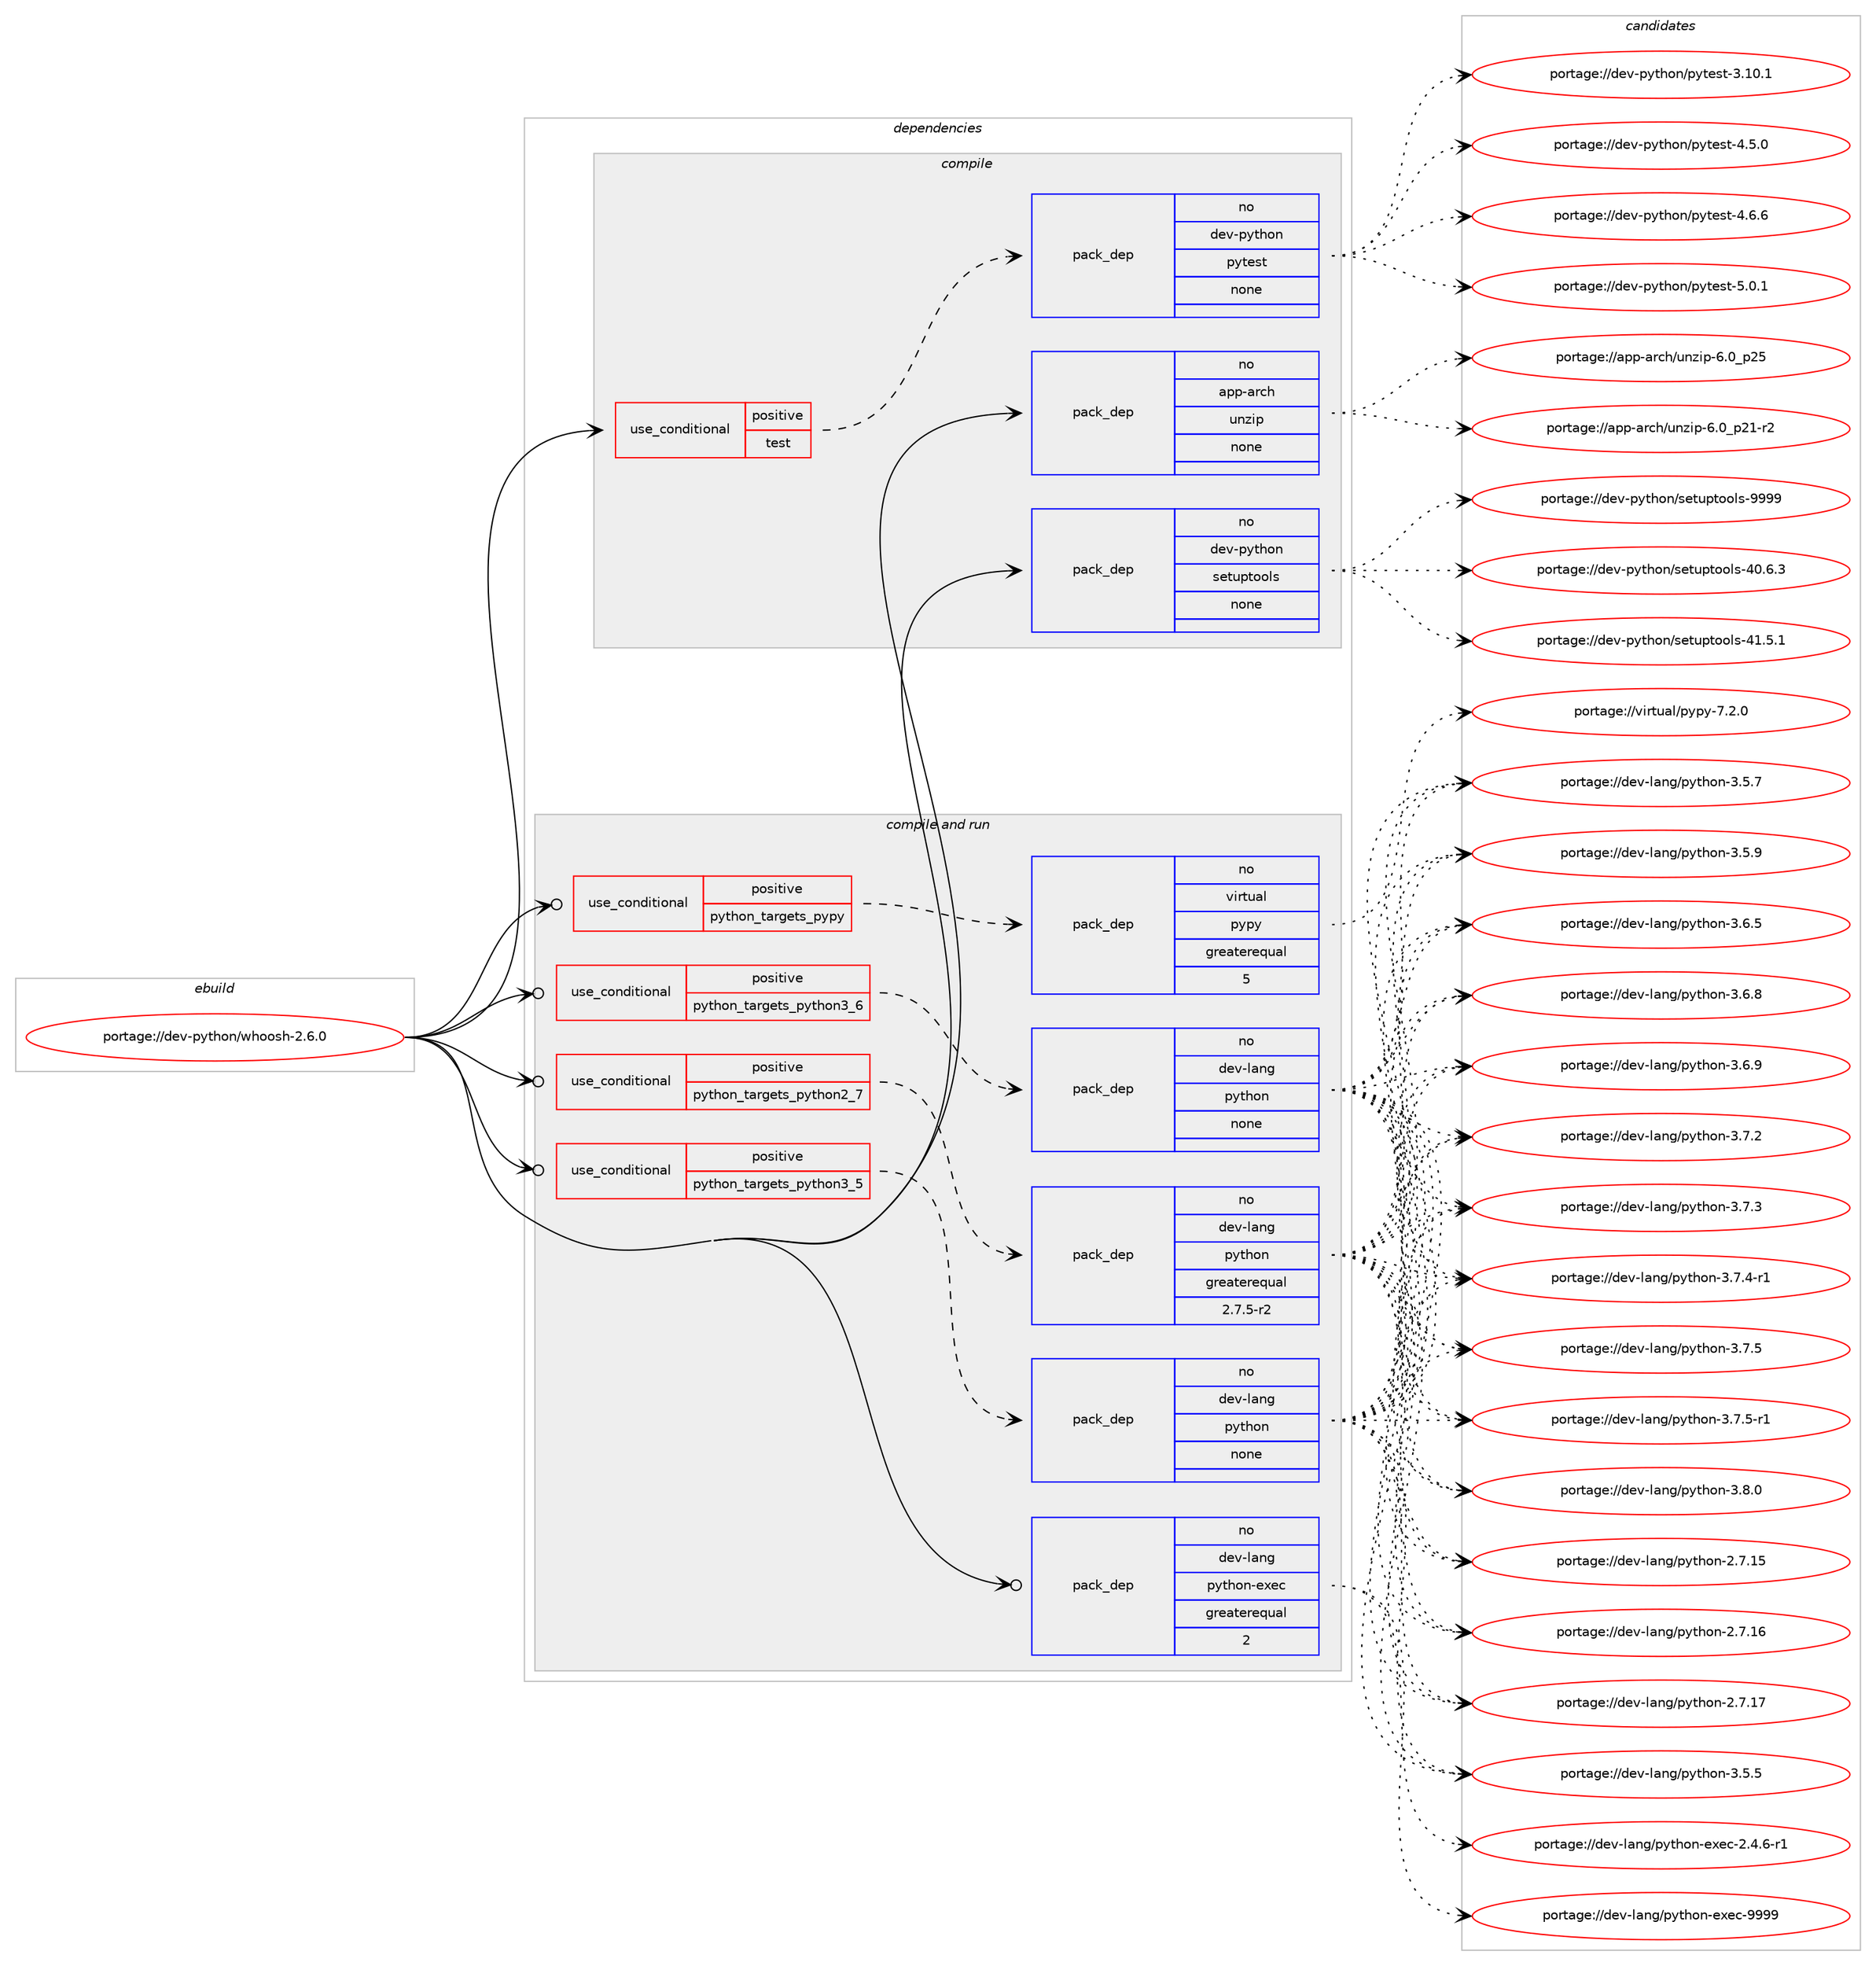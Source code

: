 digraph prolog {

# *************
# Graph options
# *************

newrank=true;
concentrate=true;
compound=true;
graph [rankdir=LR,fontname=Helvetica,fontsize=10,ranksep=1.5];#, ranksep=2.5, nodesep=0.2];
edge  [arrowhead=vee];
node  [fontname=Helvetica,fontsize=10];

# **********
# The ebuild
# **********

subgraph cluster_leftcol {
color=gray;
rank=same;
label=<<i>ebuild</i>>;
id [label="portage://dev-python/whoosh-2.6.0", color=red, width=4, href="../dev-python/whoosh-2.6.0.svg"];
}

# ****************
# The dependencies
# ****************

subgraph cluster_midcol {
color=gray;
label=<<i>dependencies</i>>;
subgraph cluster_compile {
fillcolor="#eeeeee";
style=filled;
label=<<i>compile</i>>;
subgraph cond40794 {
dependency179050 [label=<<TABLE BORDER="0" CELLBORDER="1" CELLSPACING="0" CELLPADDING="4"><TR><TD ROWSPAN="3" CELLPADDING="10">use_conditional</TD></TR><TR><TD>positive</TD></TR><TR><TD>test</TD></TR></TABLE>>, shape=none, color=red];
subgraph pack134845 {
dependency179051 [label=<<TABLE BORDER="0" CELLBORDER="1" CELLSPACING="0" CELLPADDING="4" WIDTH="220"><TR><TD ROWSPAN="6" CELLPADDING="30">pack_dep</TD></TR><TR><TD WIDTH="110">no</TD></TR><TR><TD>dev-python</TD></TR><TR><TD>pytest</TD></TR><TR><TD>none</TD></TR><TR><TD></TD></TR></TABLE>>, shape=none, color=blue];
}
dependency179050:e -> dependency179051:w [weight=20,style="dashed",arrowhead="vee"];
}
id:e -> dependency179050:w [weight=20,style="solid",arrowhead="vee"];
subgraph pack134846 {
dependency179052 [label=<<TABLE BORDER="0" CELLBORDER="1" CELLSPACING="0" CELLPADDING="4" WIDTH="220"><TR><TD ROWSPAN="6" CELLPADDING="30">pack_dep</TD></TR><TR><TD WIDTH="110">no</TD></TR><TR><TD>app-arch</TD></TR><TR><TD>unzip</TD></TR><TR><TD>none</TD></TR><TR><TD></TD></TR></TABLE>>, shape=none, color=blue];
}
id:e -> dependency179052:w [weight=20,style="solid",arrowhead="vee"];
subgraph pack134847 {
dependency179053 [label=<<TABLE BORDER="0" CELLBORDER="1" CELLSPACING="0" CELLPADDING="4" WIDTH="220"><TR><TD ROWSPAN="6" CELLPADDING="30">pack_dep</TD></TR><TR><TD WIDTH="110">no</TD></TR><TR><TD>dev-python</TD></TR><TR><TD>setuptools</TD></TR><TR><TD>none</TD></TR><TR><TD></TD></TR></TABLE>>, shape=none, color=blue];
}
id:e -> dependency179053:w [weight=20,style="solid",arrowhead="vee"];
}
subgraph cluster_compileandrun {
fillcolor="#eeeeee";
style=filled;
label=<<i>compile and run</i>>;
subgraph cond40795 {
dependency179054 [label=<<TABLE BORDER="0" CELLBORDER="1" CELLSPACING="0" CELLPADDING="4"><TR><TD ROWSPAN="3" CELLPADDING="10">use_conditional</TD></TR><TR><TD>positive</TD></TR><TR><TD>python_targets_pypy</TD></TR></TABLE>>, shape=none, color=red];
subgraph pack134848 {
dependency179055 [label=<<TABLE BORDER="0" CELLBORDER="1" CELLSPACING="0" CELLPADDING="4" WIDTH="220"><TR><TD ROWSPAN="6" CELLPADDING="30">pack_dep</TD></TR><TR><TD WIDTH="110">no</TD></TR><TR><TD>virtual</TD></TR><TR><TD>pypy</TD></TR><TR><TD>greaterequal</TD></TR><TR><TD>5</TD></TR></TABLE>>, shape=none, color=blue];
}
dependency179054:e -> dependency179055:w [weight=20,style="dashed",arrowhead="vee"];
}
id:e -> dependency179054:w [weight=20,style="solid",arrowhead="odotvee"];
subgraph cond40796 {
dependency179056 [label=<<TABLE BORDER="0" CELLBORDER="1" CELLSPACING="0" CELLPADDING="4"><TR><TD ROWSPAN="3" CELLPADDING="10">use_conditional</TD></TR><TR><TD>positive</TD></TR><TR><TD>python_targets_python2_7</TD></TR></TABLE>>, shape=none, color=red];
subgraph pack134849 {
dependency179057 [label=<<TABLE BORDER="0" CELLBORDER="1" CELLSPACING="0" CELLPADDING="4" WIDTH="220"><TR><TD ROWSPAN="6" CELLPADDING="30">pack_dep</TD></TR><TR><TD WIDTH="110">no</TD></TR><TR><TD>dev-lang</TD></TR><TR><TD>python</TD></TR><TR><TD>greaterequal</TD></TR><TR><TD>2.7.5-r2</TD></TR></TABLE>>, shape=none, color=blue];
}
dependency179056:e -> dependency179057:w [weight=20,style="dashed",arrowhead="vee"];
}
id:e -> dependency179056:w [weight=20,style="solid",arrowhead="odotvee"];
subgraph cond40797 {
dependency179058 [label=<<TABLE BORDER="0" CELLBORDER="1" CELLSPACING="0" CELLPADDING="4"><TR><TD ROWSPAN="3" CELLPADDING="10">use_conditional</TD></TR><TR><TD>positive</TD></TR><TR><TD>python_targets_python3_5</TD></TR></TABLE>>, shape=none, color=red];
subgraph pack134850 {
dependency179059 [label=<<TABLE BORDER="0" CELLBORDER="1" CELLSPACING="0" CELLPADDING="4" WIDTH="220"><TR><TD ROWSPAN="6" CELLPADDING="30">pack_dep</TD></TR><TR><TD WIDTH="110">no</TD></TR><TR><TD>dev-lang</TD></TR><TR><TD>python</TD></TR><TR><TD>none</TD></TR><TR><TD></TD></TR></TABLE>>, shape=none, color=blue];
}
dependency179058:e -> dependency179059:w [weight=20,style="dashed",arrowhead="vee"];
}
id:e -> dependency179058:w [weight=20,style="solid",arrowhead="odotvee"];
subgraph cond40798 {
dependency179060 [label=<<TABLE BORDER="0" CELLBORDER="1" CELLSPACING="0" CELLPADDING="4"><TR><TD ROWSPAN="3" CELLPADDING="10">use_conditional</TD></TR><TR><TD>positive</TD></TR><TR><TD>python_targets_python3_6</TD></TR></TABLE>>, shape=none, color=red];
subgraph pack134851 {
dependency179061 [label=<<TABLE BORDER="0" CELLBORDER="1" CELLSPACING="0" CELLPADDING="4" WIDTH="220"><TR><TD ROWSPAN="6" CELLPADDING="30">pack_dep</TD></TR><TR><TD WIDTH="110">no</TD></TR><TR><TD>dev-lang</TD></TR><TR><TD>python</TD></TR><TR><TD>none</TD></TR><TR><TD></TD></TR></TABLE>>, shape=none, color=blue];
}
dependency179060:e -> dependency179061:w [weight=20,style="dashed",arrowhead="vee"];
}
id:e -> dependency179060:w [weight=20,style="solid",arrowhead="odotvee"];
subgraph pack134852 {
dependency179062 [label=<<TABLE BORDER="0" CELLBORDER="1" CELLSPACING="0" CELLPADDING="4" WIDTH="220"><TR><TD ROWSPAN="6" CELLPADDING="30">pack_dep</TD></TR><TR><TD WIDTH="110">no</TD></TR><TR><TD>dev-lang</TD></TR><TR><TD>python-exec</TD></TR><TR><TD>greaterequal</TD></TR><TR><TD>2</TD></TR></TABLE>>, shape=none, color=blue];
}
id:e -> dependency179062:w [weight=20,style="solid",arrowhead="odotvee"];
}
subgraph cluster_run {
fillcolor="#eeeeee";
style=filled;
label=<<i>run</i>>;
}
}

# **************
# The candidates
# **************

subgraph cluster_choices {
rank=same;
color=gray;
label=<<i>candidates</i>>;

subgraph choice134845 {
color=black;
nodesep=1;
choiceportage100101118451121211161041111104711212111610111511645514649484649 [label="portage://dev-python/pytest-3.10.1", color=red, width=4,href="../dev-python/pytest-3.10.1.svg"];
choiceportage1001011184511212111610411111047112121116101115116455246534648 [label="portage://dev-python/pytest-4.5.0", color=red, width=4,href="../dev-python/pytest-4.5.0.svg"];
choiceportage1001011184511212111610411111047112121116101115116455246544654 [label="portage://dev-python/pytest-4.6.6", color=red, width=4,href="../dev-python/pytest-4.6.6.svg"];
choiceportage1001011184511212111610411111047112121116101115116455346484649 [label="portage://dev-python/pytest-5.0.1", color=red, width=4,href="../dev-python/pytest-5.0.1.svg"];
dependency179051:e -> choiceportage100101118451121211161041111104711212111610111511645514649484649:w [style=dotted,weight="100"];
dependency179051:e -> choiceportage1001011184511212111610411111047112121116101115116455246534648:w [style=dotted,weight="100"];
dependency179051:e -> choiceportage1001011184511212111610411111047112121116101115116455246544654:w [style=dotted,weight="100"];
dependency179051:e -> choiceportage1001011184511212111610411111047112121116101115116455346484649:w [style=dotted,weight="100"];
}
subgraph choice134846 {
color=black;
nodesep=1;
choiceportage9711211245971149910447117110122105112455446489511250494511450 [label="portage://app-arch/unzip-6.0_p21-r2", color=red, width=4,href="../app-arch/unzip-6.0_p21-r2.svg"];
choiceportage971121124597114991044711711012210511245544648951125053 [label="portage://app-arch/unzip-6.0_p25", color=red, width=4,href="../app-arch/unzip-6.0_p25.svg"];
dependency179052:e -> choiceportage9711211245971149910447117110122105112455446489511250494511450:w [style=dotted,weight="100"];
dependency179052:e -> choiceportage971121124597114991044711711012210511245544648951125053:w [style=dotted,weight="100"];
}
subgraph choice134847 {
color=black;
nodesep=1;
choiceportage100101118451121211161041111104711510111611711211611111110811545524846544651 [label="portage://dev-python/setuptools-40.6.3", color=red, width=4,href="../dev-python/setuptools-40.6.3.svg"];
choiceportage100101118451121211161041111104711510111611711211611111110811545524946534649 [label="portage://dev-python/setuptools-41.5.1", color=red, width=4,href="../dev-python/setuptools-41.5.1.svg"];
choiceportage10010111845112121116104111110471151011161171121161111111081154557575757 [label="portage://dev-python/setuptools-9999", color=red, width=4,href="../dev-python/setuptools-9999.svg"];
dependency179053:e -> choiceportage100101118451121211161041111104711510111611711211611111110811545524846544651:w [style=dotted,weight="100"];
dependency179053:e -> choiceportage100101118451121211161041111104711510111611711211611111110811545524946534649:w [style=dotted,weight="100"];
dependency179053:e -> choiceportage10010111845112121116104111110471151011161171121161111111081154557575757:w [style=dotted,weight="100"];
}
subgraph choice134848 {
color=black;
nodesep=1;
choiceportage1181051141161179710847112121112121455546504648 [label="portage://virtual/pypy-7.2.0", color=red, width=4,href="../virtual/pypy-7.2.0.svg"];
dependency179055:e -> choiceportage1181051141161179710847112121112121455546504648:w [style=dotted,weight="100"];
}
subgraph choice134849 {
color=black;
nodesep=1;
choiceportage10010111845108971101034711212111610411111045504655464953 [label="portage://dev-lang/python-2.7.15", color=red, width=4,href="../dev-lang/python-2.7.15.svg"];
choiceportage10010111845108971101034711212111610411111045504655464954 [label="portage://dev-lang/python-2.7.16", color=red, width=4,href="../dev-lang/python-2.7.16.svg"];
choiceportage10010111845108971101034711212111610411111045504655464955 [label="portage://dev-lang/python-2.7.17", color=red, width=4,href="../dev-lang/python-2.7.17.svg"];
choiceportage100101118451089711010347112121116104111110455146534653 [label="portage://dev-lang/python-3.5.5", color=red, width=4,href="../dev-lang/python-3.5.5.svg"];
choiceportage100101118451089711010347112121116104111110455146534655 [label="portage://dev-lang/python-3.5.7", color=red, width=4,href="../dev-lang/python-3.5.7.svg"];
choiceportage100101118451089711010347112121116104111110455146534657 [label="portage://dev-lang/python-3.5.9", color=red, width=4,href="../dev-lang/python-3.5.9.svg"];
choiceportage100101118451089711010347112121116104111110455146544653 [label="portage://dev-lang/python-3.6.5", color=red, width=4,href="../dev-lang/python-3.6.5.svg"];
choiceportage100101118451089711010347112121116104111110455146544656 [label="portage://dev-lang/python-3.6.8", color=red, width=4,href="../dev-lang/python-3.6.8.svg"];
choiceportage100101118451089711010347112121116104111110455146544657 [label="portage://dev-lang/python-3.6.9", color=red, width=4,href="../dev-lang/python-3.6.9.svg"];
choiceportage100101118451089711010347112121116104111110455146554650 [label="portage://dev-lang/python-3.7.2", color=red, width=4,href="../dev-lang/python-3.7.2.svg"];
choiceportage100101118451089711010347112121116104111110455146554651 [label="portage://dev-lang/python-3.7.3", color=red, width=4,href="../dev-lang/python-3.7.3.svg"];
choiceportage1001011184510897110103471121211161041111104551465546524511449 [label="portage://dev-lang/python-3.7.4-r1", color=red, width=4,href="../dev-lang/python-3.7.4-r1.svg"];
choiceportage100101118451089711010347112121116104111110455146554653 [label="portage://dev-lang/python-3.7.5", color=red, width=4,href="../dev-lang/python-3.7.5.svg"];
choiceportage1001011184510897110103471121211161041111104551465546534511449 [label="portage://dev-lang/python-3.7.5-r1", color=red, width=4,href="../dev-lang/python-3.7.5-r1.svg"];
choiceportage100101118451089711010347112121116104111110455146564648 [label="portage://dev-lang/python-3.8.0", color=red, width=4,href="../dev-lang/python-3.8.0.svg"];
dependency179057:e -> choiceportage10010111845108971101034711212111610411111045504655464953:w [style=dotted,weight="100"];
dependency179057:e -> choiceportage10010111845108971101034711212111610411111045504655464954:w [style=dotted,weight="100"];
dependency179057:e -> choiceportage10010111845108971101034711212111610411111045504655464955:w [style=dotted,weight="100"];
dependency179057:e -> choiceportage100101118451089711010347112121116104111110455146534653:w [style=dotted,weight="100"];
dependency179057:e -> choiceportage100101118451089711010347112121116104111110455146534655:w [style=dotted,weight="100"];
dependency179057:e -> choiceportage100101118451089711010347112121116104111110455146534657:w [style=dotted,weight="100"];
dependency179057:e -> choiceportage100101118451089711010347112121116104111110455146544653:w [style=dotted,weight="100"];
dependency179057:e -> choiceportage100101118451089711010347112121116104111110455146544656:w [style=dotted,weight="100"];
dependency179057:e -> choiceportage100101118451089711010347112121116104111110455146544657:w [style=dotted,weight="100"];
dependency179057:e -> choiceportage100101118451089711010347112121116104111110455146554650:w [style=dotted,weight="100"];
dependency179057:e -> choiceportage100101118451089711010347112121116104111110455146554651:w [style=dotted,weight="100"];
dependency179057:e -> choiceportage1001011184510897110103471121211161041111104551465546524511449:w [style=dotted,weight="100"];
dependency179057:e -> choiceportage100101118451089711010347112121116104111110455146554653:w [style=dotted,weight="100"];
dependency179057:e -> choiceportage1001011184510897110103471121211161041111104551465546534511449:w [style=dotted,weight="100"];
dependency179057:e -> choiceportage100101118451089711010347112121116104111110455146564648:w [style=dotted,weight="100"];
}
subgraph choice134850 {
color=black;
nodesep=1;
choiceportage10010111845108971101034711212111610411111045504655464953 [label="portage://dev-lang/python-2.7.15", color=red, width=4,href="../dev-lang/python-2.7.15.svg"];
choiceportage10010111845108971101034711212111610411111045504655464954 [label="portage://dev-lang/python-2.7.16", color=red, width=4,href="../dev-lang/python-2.7.16.svg"];
choiceportage10010111845108971101034711212111610411111045504655464955 [label="portage://dev-lang/python-2.7.17", color=red, width=4,href="../dev-lang/python-2.7.17.svg"];
choiceportage100101118451089711010347112121116104111110455146534653 [label="portage://dev-lang/python-3.5.5", color=red, width=4,href="../dev-lang/python-3.5.5.svg"];
choiceportage100101118451089711010347112121116104111110455146534655 [label="portage://dev-lang/python-3.5.7", color=red, width=4,href="../dev-lang/python-3.5.7.svg"];
choiceportage100101118451089711010347112121116104111110455146534657 [label="portage://dev-lang/python-3.5.9", color=red, width=4,href="../dev-lang/python-3.5.9.svg"];
choiceportage100101118451089711010347112121116104111110455146544653 [label="portage://dev-lang/python-3.6.5", color=red, width=4,href="../dev-lang/python-3.6.5.svg"];
choiceportage100101118451089711010347112121116104111110455146544656 [label="portage://dev-lang/python-3.6.8", color=red, width=4,href="../dev-lang/python-3.6.8.svg"];
choiceportage100101118451089711010347112121116104111110455146544657 [label="portage://dev-lang/python-3.6.9", color=red, width=4,href="../dev-lang/python-3.6.9.svg"];
choiceportage100101118451089711010347112121116104111110455146554650 [label="portage://dev-lang/python-3.7.2", color=red, width=4,href="../dev-lang/python-3.7.2.svg"];
choiceportage100101118451089711010347112121116104111110455146554651 [label="portage://dev-lang/python-3.7.3", color=red, width=4,href="../dev-lang/python-3.7.3.svg"];
choiceportage1001011184510897110103471121211161041111104551465546524511449 [label="portage://dev-lang/python-3.7.4-r1", color=red, width=4,href="../dev-lang/python-3.7.4-r1.svg"];
choiceportage100101118451089711010347112121116104111110455146554653 [label="portage://dev-lang/python-3.7.5", color=red, width=4,href="../dev-lang/python-3.7.5.svg"];
choiceportage1001011184510897110103471121211161041111104551465546534511449 [label="portage://dev-lang/python-3.7.5-r1", color=red, width=4,href="../dev-lang/python-3.7.5-r1.svg"];
choiceportage100101118451089711010347112121116104111110455146564648 [label="portage://dev-lang/python-3.8.0", color=red, width=4,href="../dev-lang/python-3.8.0.svg"];
dependency179059:e -> choiceportage10010111845108971101034711212111610411111045504655464953:w [style=dotted,weight="100"];
dependency179059:e -> choiceportage10010111845108971101034711212111610411111045504655464954:w [style=dotted,weight="100"];
dependency179059:e -> choiceportage10010111845108971101034711212111610411111045504655464955:w [style=dotted,weight="100"];
dependency179059:e -> choiceportage100101118451089711010347112121116104111110455146534653:w [style=dotted,weight="100"];
dependency179059:e -> choiceportage100101118451089711010347112121116104111110455146534655:w [style=dotted,weight="100"];
dependency179059:e -> choiceportage100101118451089711010347112121116104111110455146534657:w [style=dotted,weight="100"];
dependency179059:e -> choiceportage100101118451089711010347112121116104111110455146544653:w [style=dotted,weight="100"];
dependency179059:e -> choiceportage100101118451089711010347112121116104111110455146544656:w [style=dotted,weight="100"];
dependency179059:e -> choiceportage100101118451089711010347112121116104111110455146544657:w [style=dotted,weight="100"];
dependency179059:e -> choiceportage100101118451089711010347112121116104111110455146554650:w [style=dotted,weight="100"];
dependency179059:e -> choiceportage100101118451089711010347112121116104111110455146554651:w [style=dotted,weight="100"];
dependency179059:e -> choiceportage1001011184510897110103471121211161041111104551465546524511449:w [style=dotted,weight="100"];
dependency179059:e -> choiceportage100101118451089711010347112121116104111110455146554653:w [style=dotted,weight="100"];
dependency179059:e -> choiceportage1001011184510897110103471121211161041111104551465546534511449:w [style=dotted,weight="100"];
dependency179059:e -> choiceportage100101118451089711010347112121116104111110455146564648:w [style=dotted,weight="100"];
}
subgraph choice134851 {
color=black;
nodesep=1;
choiceportage10010111845108971101034711212111610411111045504655464953 [label="portage://dev-lang/python-2.7.15", color=red, width=4,href="../dev-lang/python-2.7.15.svg"];
choiceportage10010111845108971101034711212111610411111045504655464954 [label="portage://dev-lang/python-2.7.16", color=red, width=4,href="../dev-lang/python-2.7.16.svg"];
choiceportage10010111845108971101034711212111610411111045504655464955 [label="portage://dev-lang/python-2.7.17", color=red, width=4,href="../dev-lang/python-2.7.17.svg"];
choiceportage100101118451089711010347112121116104111110455146534653 [label="portage://dev-lang/python-3.5.5", color=red, width=4,href="../dev-lang/python-3.5.5.svg"];
choiceportage100101118451089711010347112121116104111110455146534655 [label="portage://dev-lang/python-3.5.7", color=red, width=4,href="../dev-lang/python-3.5.7.svg"];
choiceportage100101118451089711010347112121116104111110455146534657 [label="portage://dev-lang/python-3.5.9", color=red, width=4,href="../dev-lang/python-3.5.9.svg"];
choiceportage100101118451089711010347112121116104111110455146544653 [label="portage://dev-lang/python-3.6.5", color=red, width=4,href="../dev-lang/python-3.6.5.svg"];
choiceportage100101118451089711010347112121116104111110455146544656 [label="portage://dev-lang/python-3.6.8", color=red, width=4,href="../dev-lang/python-3.6.8.svg"];
choiceportage100101118451089711010347112121116104111110455146544657 [label="portage://dev-lang/python-3.6.9", color=red, width=4,href="../dev-lang/python-3.6.9.svg"];
choiceportage100101118451089711010347112121116104111110455146554650 [label="portage://dev-lang/python-3.7.2", color=red, width=4,href="../dev-lang/python-3.7.2.svg"];
choiceportage100101118451089711010347112121116104111110455146554651 [label="portage://dev-lang/python-3.7.3", color=red, width=4,href="../dev-lang/python-3.7.3.svg"];
choiceportage1001011184510897110103471121211161041111104551465546524511449 [label="portage://dev-lang/python-3.7.4-r1", color=red, width=4,href="../dev-lang/python-3.7.4-r1.svg"];
choiceportage100101118451089711010347112121116104111110455146554653 [label="portage://dev-lang/python-3.7.5", color=red, width=4,href="../dev-lang/python-3.7.5.svg"];
choiceportage1001011184510897110103471121211161041111104551465546534511449 [label="portage://dev-lang/python-3.7.5-r1", color=red, width=4,href="../dev-lang/python-3.7.5-r1.svg"];
choiceportage100101118451089711010347112121116104111110455146564648 [label="portage://dev-lang/python-3.8.0", color=red, width=4,href="../dev-lang/python-3.8.0.svg"];
dependency179061:e -> choiceportage10010111845108971101034711212111610411111045504655464953:w [style=dotted,weight="100"];
dependency179061:e -> choiceportage10010111845108971101034711212111610411111045504655464954:w [style=dotted,weight="100"];
dependency179061:e -> choiceportage10010111845108971101034711212111610411111045504655464955:w [style=dotted,weight="100"];
dependency179061:e -> choiceportage100101118451089711010347112121116104111110455146534653:w [style=dotted,weight="100"];
dependency179061:e -> choiceportage100101118451089711010347112121116104111110455146534655:w [style=dotted,weight="100"];
dependency179061:e -> choiceportage100101118451089711010347112121116104111110455146534657:w [style=dotted,weight="100"];
dependency179061:e -> choiceportage100101118451089711010347112121116104111110455146544653:w [style=dotted,weight="100"];
dependency179061:e -> choiceportage100101118451089711010347112121116104111110455146544656:w [style=dotted,weight="100"];
dependency179061:e -> choiceportage100101118451089711010347112121116104111110455146544657:w [style=dotted,weight="100"];
dependency179061:e -> choiceportage100101118451089711010347112121116104111110455146554650:w [style=dotted,weight="100"];
dependency179061:e -> choiceportage100101118451089711010347112121116104111110455146554651:w [style=dotted,weight="100"];
dependency179061:e -> choiceportage1001011184510897110103471121211161041111104551465546524511449:w [style=dotted,weight="100"];
dependency179061:e -> choiceportage100101118451089711010347112121116104111110455146554653:w [style=dotted,weight="100"];
dependency179061:e -> choiceportage1001011184510897110103471121211161041111104551465546534511449:w [style=dotted,weight="100"];
dependency179061:e -> choiceportage100101118451089711010347112121116104111110455146564648:w [style=dotted,weight="100"];
}
subgraph choice134852 {
color=black;
nodesep=1;
choiceportage10010111845108971101034711212111610411111045101120101994550465246544511449 [label="portage://dev-lang/python-exec-2.4.6-r1", color=red, width=4,href="../dev-lang/python-exec-2.4.6-r1.svg"];
choiceportage10010111845108971101034711212111610411111045101120101994557575757 [label="portage://dev-lang/python-exec-9999", color=red, width=4,href="../dev-lang/python-exec-9999.svg"];
dependency179062:e -> choiceportage10010111845108971101034711212111610411111045101120101994550465246544511449:w [style=dotted,weight="100"];
dependency179062:e -> choiceportage10010111845108971101034711212111610411111045101120101994557575757:w [style=dotted,weight="100"];
}
}

}
